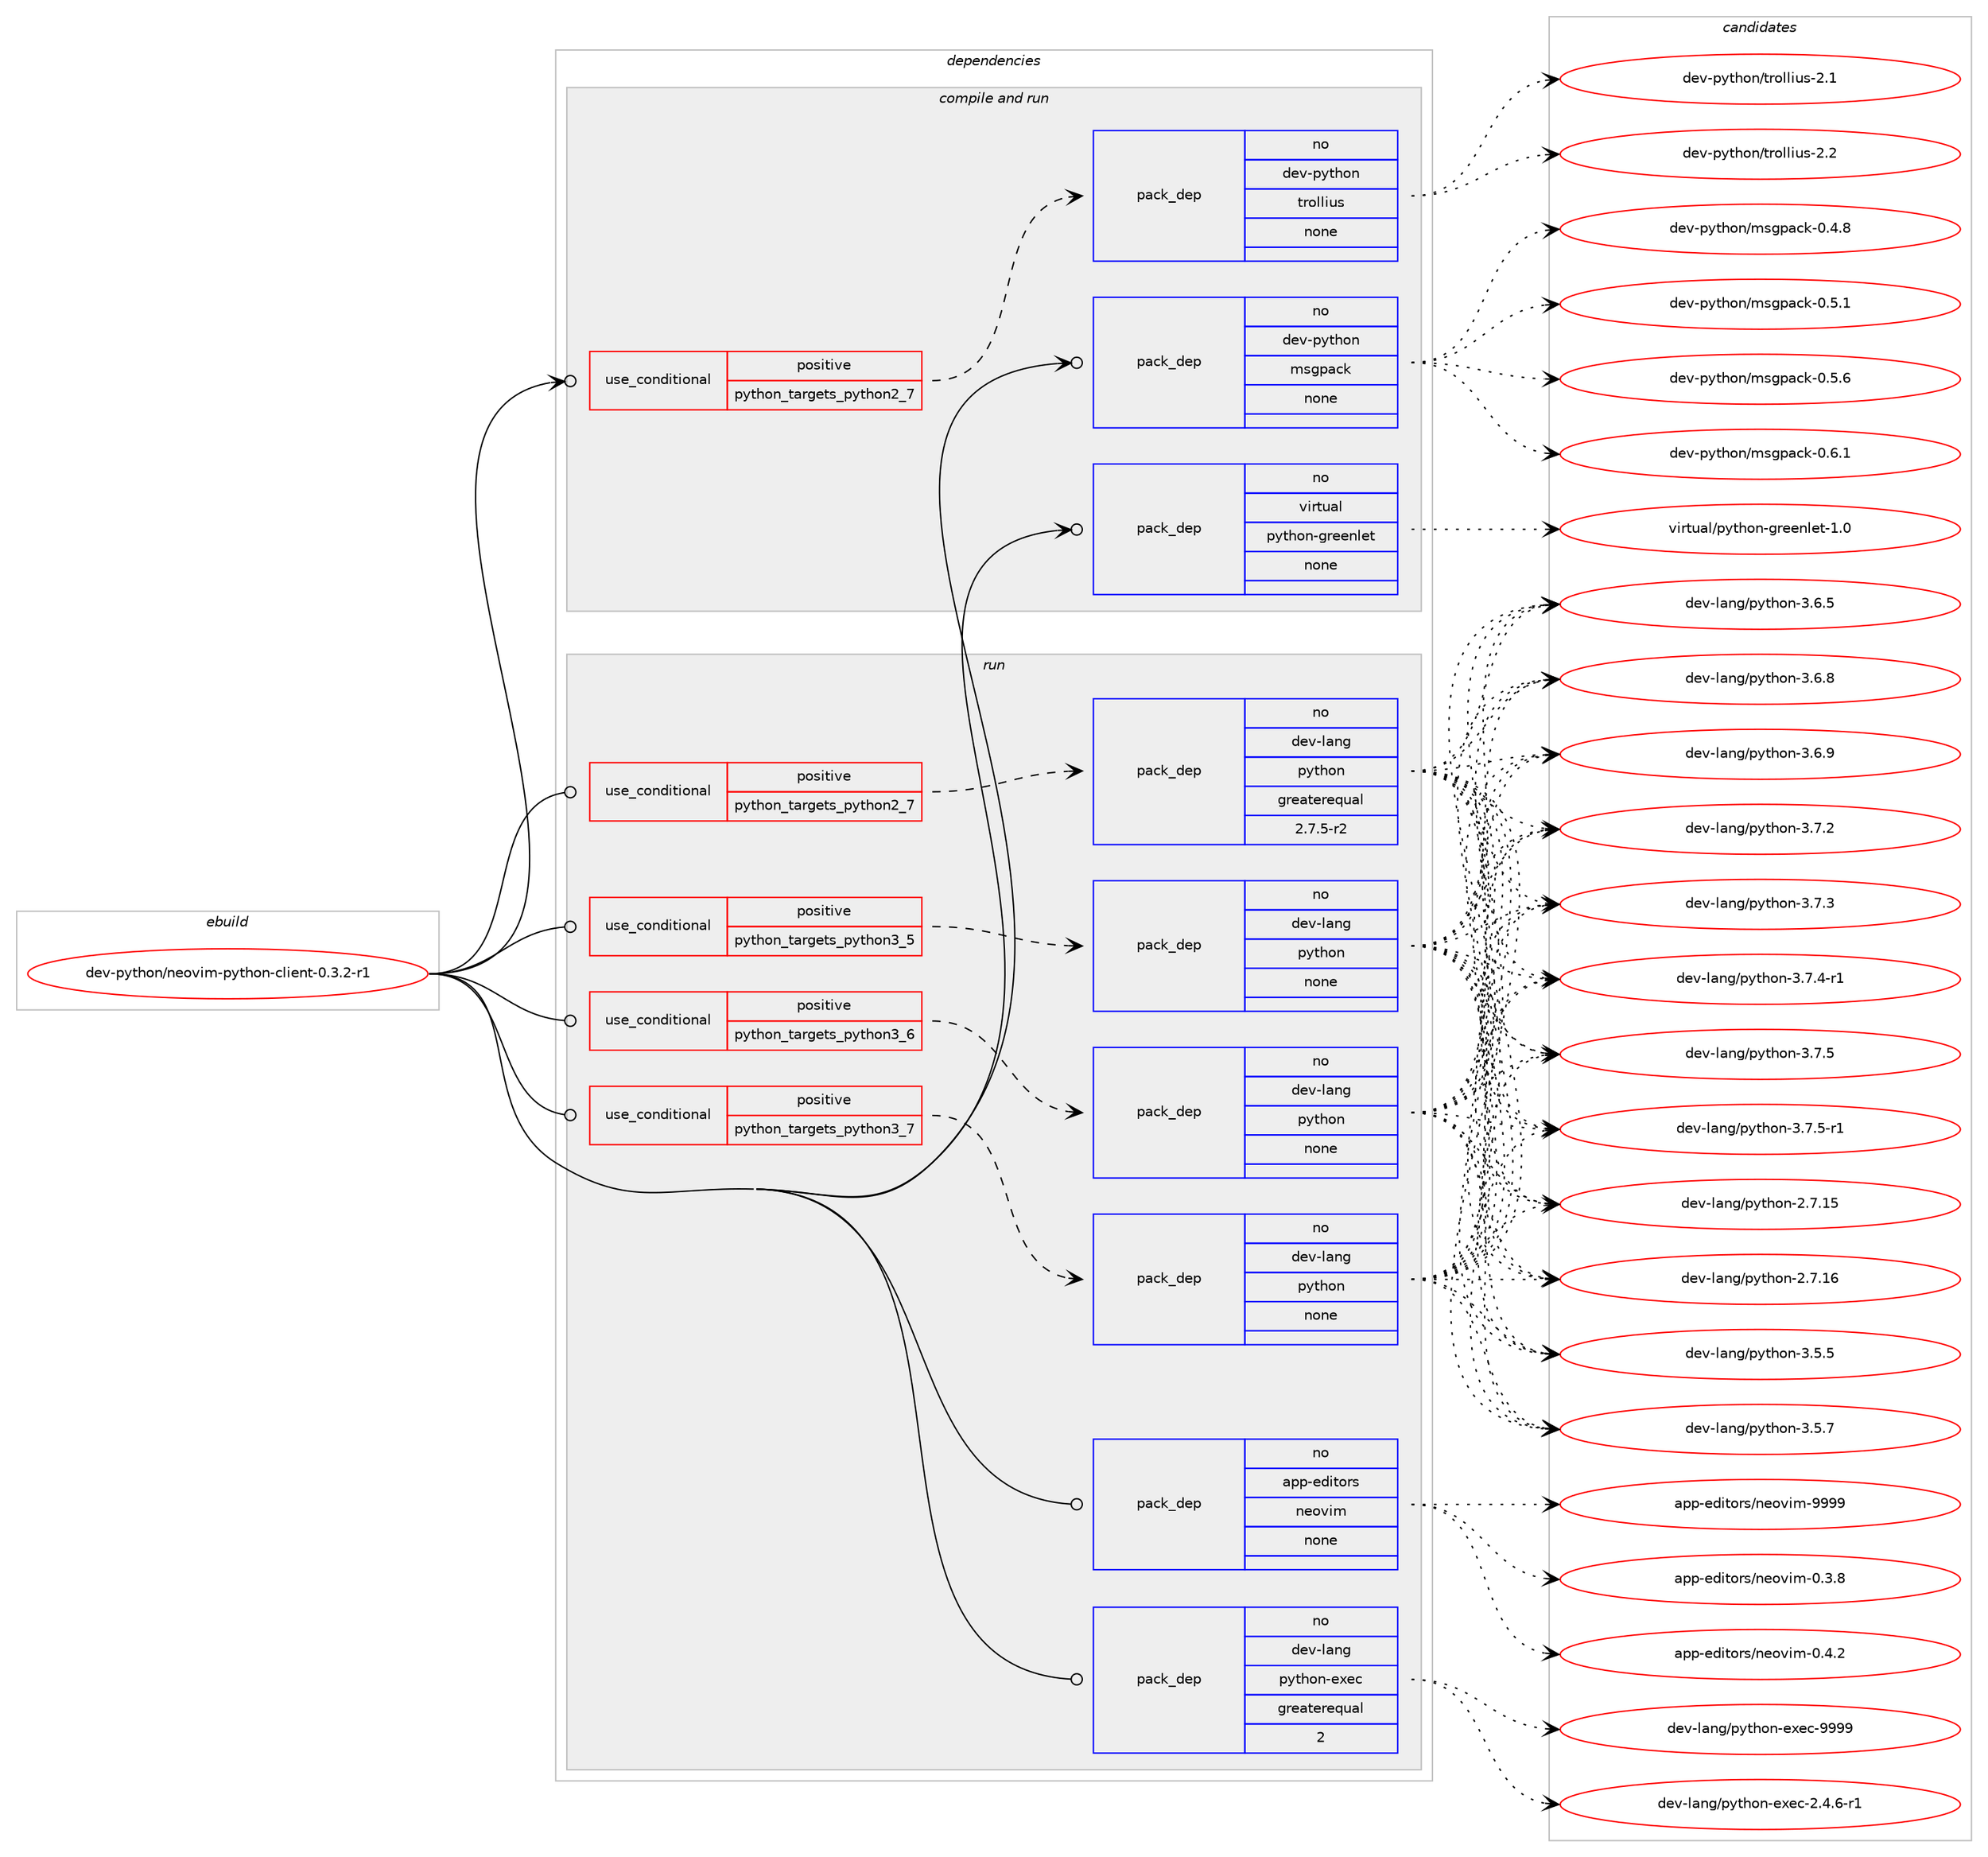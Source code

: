 digraph prolog {

# *************
# Graph options
# *************

newrank=true;
concentrate=true;
compound=true;
graph [rankdir=LR,fontname=Helvetica,fontsize=10,ranksep=1.5];#, ranksep=2.5, nodesep=0.2];
edge  [arrowhead=vee];
node  [fontname=Helvetica,fontsize=10];

# **********
# The ebuild
# **********

subgraph cluster_leftcol {
color=gray;
rank=same;
label=<<i>ebuild</i>>;
id [label="dev-python/neovim-python-client-0.3.2-r1", color=red, width=4, href="../dev-python/neovim-python-client-0.3.2-r1.svg"];
}

# ****************
# The dependencies
# ****************

subgraph cluster_midcol {
color=gray;
label=<<i>dependencies</i>>;
subgraph cluster_compile {
fillcolor="#eeeeee";
style=filled;
label=<<i>compile</i>>;
}
subgraph cluster_compileandrun {
fillcolor="#eeeeee";
style=filled;
label=<<i>compile and run</i>>;
subgraph cond143000 {
dependency616185 [label=<<TABLE BORDER="0" CELLBORDER="1" CELLSPACING="0" CELLPADDING="4"><TR><TD ROWSPAN="3" CELLPADDING="10">use_conditional</TD></TR><TR><TD>positive</TD></TR><TR><TD>python_targets_python2_7</TD></TR></TABLE>>, shape=none, color=red];
subgraph pack461380 {
dependency616186 [label=<<TABLE BORDER="0" CELLBORDER="1" CELLSPACING="0" CELLPADDING="4" WIDTH="220"><TR><TD ROWSPAN="6" CELLPADDING="30">pack_dep</TD></TR><TR><TD WIDTH="110">no</TD></TR><TR><TD>dev-python</TD></TR><TR><TD>trollius</TD></TR><TR><TD>none</TD></TR><TR><TD></TD></TR></TABLE>>, shape=none, color=blue];
}
dependency616185:e -> dependency616186:w [weight=20,style="dashed",arrowhead="vee"];
}
id:e -> dependency616185:w [weight=20,style="solid",arrowhead="odotvee"];
subgraph pack461381 {
dependency616187 [label=<<TABLE BORDER="0" CELLBORDER="1" CELLSPACING="0" CELLPADDING="4" WIDTH="220"><TR><TD ROWSPAN="6" CELLPADDING="30">pack_dep</TD></TR><TR><TD WIDTH="110">no</TD></TR><TR><TD>dev-python</TD></TR><TR><TD>msgpack</TD></TR><TR><TD>none</TD></TR><TR><TD></TD></TR></TABLE>>, shape=none, color=blue];
}
id:e -> dependency616187:w [weight=20,style="solid",arrowhead="odotvee"];
subgraph pack461382 {
dependency616188 [label=<<TABLE BORDER="0" CELLBORDER="1" CELLSPACING="0" CELLPADDING="4" WIDTH="220"><TR><TD ROWSPAN="6" CELLPADDING="30">pack_dep</TD></TR><TR><TD WIDTH="110">no</TD></TR><TR><TD>virtual</TD></TR><TR><TD>python-greenlet</TD></TR><TR><TD>none</TD></TR><TR><TD></TD></TR></TABLE>>, shape=none, color=blue];
}
id:e -> dependency616188:w [weight=20,style="solid",arrowhead="odotvee"];
}
subgraph cluster_run {
fillcolor="#eeeeee";
style=filled;
label=<<i>run</i>>;
subgraph cond143001 {
dependency616189 [label=<<TABLE BORDER="0" CELLBORDER="1" CELLSPACING="0" CELLPADDING="4"><TR><TD ROWSPAN="3" CELLPADDING="10">use_conditional</TD></TR><TR><TD>positive</TD></TR><TR><TD>python_targets_python2_7</TD></TR></TABLE>>, shape=none, color=red];
subgraph pack461383 {
dependency616190 [label=<<TABLE BORDER="0" CELLBORDER="1" CELLSPACING="0" CELLPADDING="4" WIDTH="220"><TR><TD ROWSPAN="6" CELLPADDING="30">pack_dep</TD></TR><TR><TD WIDTH="110">no</TD></TR><TR><TD>dev-lang</TD></TR><TR><TD>python</TD></TR><TR><TD>greaterequal</TD></TR><TR><TD>2.7.5-r2</TD></TR></TABLE>>, shape=none, color=blue];
}
dependency616189:e -> dependency616190:w [weight=20,style="dashed",arrowhead="vee"];
}
id:e -> dependency616189:w [weight=20,style="solid",arrowhead="odot"];
subgraph cond143002 {
dependency616191 [label=<<TABLE BORDER="0" CELLBORDER="1" CELLSPACING="0" CELLPADDING="4"><TR><TD ROWSPAN="3" CELLPADDING="10">use_conditional</TD></TR><TR><TD>positive</TD></TR><TR><TD>python_targets_python3_5</TD></TR></TABLE>>, shape=none, color=red];
subgraph pack461384 {
dependency616192 [label=<<TABLE BORDER="0" CELLBORDER="1" CELLSPACING="0" CELLPADDING="4" WIDTH="220"><TR><TD ROWSPAN="6" CELLPADDING="30">pack_dep</TD></TR><TR><TD WIDTH="110">no</TD></TR><TR><TD>dev-lang</TD></TR><TR><TD>python</TD></TR><TR><TD>none</TD></TR><TR><TD></TD></TR></TABLE>>, shape=none, color=blue];
}
dependency616191:e -> dependency616192:w [weight=20,style="dashed",arrowhead="vee"];
}
id:e -> dependency616191:w [weight=20,style="solid",arrowhead="odot"];
subgraph cond143003 {
dependency616193 [label=<<TABLE BORDER="0" CELLBORDER="1" CELLSPACING="0" CELLPADDING="4"><TR><TD ROWSPAN="3" CELLPADDING="10">use_conditional</TD></TR><TR><TD>positive</TD></TR><TR><TD>python_targets_python3_6</TD></TR></TABLE>>, shape=none, color=red];
subgraph pack461385 {
dependency616194 [label=<<TABLE BORDER="0" CELLBORDER="1" CELLSPACING="0" CELLPADDING="4" WIDTH="220"><TR><TD ROWSPAN="6" CELLPADDING="30">pack_dep</TD></TR><TR><TD WIDTH="110">no</TD></TR><TR><TD>dev-lang</TD></TR><TR><TD>python</TD></TR><TR><TD>none</TD></TR><TR><TD></TD></TR></TABLE>>, shape=none, color=blue];
}
dependency616193:e -> dependency616194:w [weight=20,style="dashed",arrowhead="vee"];
}
id:e -> dependency616193:w [weight=20,style="solid",arrowhead="odot"];
subgraph cond143004 {
dependency616195 [label=<<TABLE BORDER="0" CELLBORDER="1" CELLSPACING="0" CELLPADDING="4"><TR><TD ROWSPAN="3" CELLPADDING="10">use_conditional</TD></TR><TR><TD>positive</TD></TR><TR><TD>python_targets_python3_7</TD></TR></TABLE>>, shape=none, color=red];
subgraph pack461386 {
dependency616196 [label=<<TABLE BORDER="0" CELLBORDER="1" CELLSPACING="0" CELLPADDING="4" WIDTH="220"><TR><TD ROWSPAN="6" CELLPADDING="30">pack_dep</TD></TR><TR><TD WIDTH="110">no</TD></TR><TR><TD>dev-lang</TD></TR><TR><TD>python</TD></TR><TR><TD>none</TD></TR><TR><TD></TD></TR></TABLE>>, shape=none, color=blue];
}
dependency616195:e -> dependency616196:w [weight=20,style="dashed",arrowhead="vee"];
}
id:e -> dependency616195:w [weight=20,style="solid",arrowhead="odot"];
subgraph pack461387 {
dependency616197 [label=<<TABLE BORDER="0" CELLBORDER="1" CELLSPACING="0" CELLPADDING="4" WIDTH="220"><TR><TD ROWSPAN="6" CELLPADDING="30">pack_dep</TD></TR><TR><TD WIDTH="110">no</TD></TR><TR><TD>app-editors</TD></TR><TR><TD>neovim</TD></TR><TR><TD>none</TD></TR><TR><TD></TD></TR></TABLE>>, shape=none, color=blue];
}
id:e -> dependency616197:w [weight=20,style="solid",arrowhead="odot"];
subgraph pack461388 {
dependency616198 [label=<<TABLE BORDER="0" CELLBORDER="1" CELLSPACING="0" CELLPADDING="4" WIDTH="220"><TR><TD ROWSPAN="6" CELLPADDING="30">pack_dep</TD></TR><TR><TD WIDTH="110">no</TD></TR><TR><TD>dev-lang</TD></TR><TR><TD>python-exec</TD></TR><TR><TD>greaterequal</TD></TR><TR><TD>2</TD></TR></TABLE>>, shape=none, color=blue];
}
id:e -> dependency616198:w [weight=20,style="solid",arrowhead="odot"];
}
}

# **************
# The candidates
# **************

subgraph cluster_choices {
rank=same;
color=gray;
label=<<i>candidates</i>>;

subgraph choice461380 {
color=black;
nodesep=1;
choice100101118451121211161041111104711611411110810810511711545504649 [label="dev-python/trollius-2.1", color=red, width=4,href="../dev-python/trollius-2.1.svg"];
choice100101118451121211161041111104711611411110810810511711545504650 [label="dev-python/trollius-2.2", color=red, width=4,href="../dev-python/trollius-2.2.svg"];
dependency616186:e -> choice100101118451121211161041111104711611411110810810511711545504649:w [style=dotted,weight="100"];
dependency616186:e -> choice100101118451121211161041111104711611411110810810511711545504650:w [style=dotted,weight="100"];
}
subgraph choice461381 {
color=black;
nodesep=1;
choice10010111845112121116104111110471091151031129799107454846524656 [label="dev-python/msgpack-0.4.8", color=red, width=4,href="../dev-python/msgpack-0.4.8.svg"];
choice10010111845112121116104111110471091151031129799107454846534649 [label="dev-python/msgpack-0.5.1", color=red, width=4,href="../dev-python/msgpack-0.5.1.svg"];
choice10010111845112121116104111110471091151031129799107454846534654 [label="dev-python/msgpack-0.5.6", color=red, width=4,href="../dev-python/msgpack-0.5.6.svg"];
choice10010111845112121116104111110471091151031129799107454846544649 [label="dev-python/msgpack-0.6.1", color=red, width=4,href="../dev-python/msgpack-0.6.1.svg"];
dependency616187:e -> choice10010111845112121116104111110471091151031129799107454846524656:w [style=dotted,weight="100"];
dependency616187:e -> choice10010111845112121116104111110471091151031129799107454846534649:w [style=dotted,weight="100"];
dependency616187:e -> choice10010111845112121116104111110471091151031129799107454846534654:w [style=dotted,weight="100"];
dependency616187:e -> choice10010111845112121116104111110471091151031129799107454846544649:w [style=dotted,weight="100"];
}
subgraph choice461382 {
color=black;
nodesep=1;
choice11810511411611797108471121211161041111104510311410110111010810111645494648 [label="virtual/python-greenlet-1.0", color=red, width=4,href="../virtual/python-greenlet-1.0.svg"];
dependency616188:e -> choice11810511411611797108471121211161041111104510311410110111010810111645494648:w [style=dotted,weight="100"];
}
subgraph choice461383 {
color=black;
nodesep=1;
choice10010111845108971101034711212111610411111045504655464953 [label="dev-lang/python-2.7.15", color=red, width=4,href="../dev-lang/python-2.7.15.svg"];
choice10010111845108971101034711212111610411111045504655464954 [label="dev-lang/python-2.7.16", color=red, width=4,href="../dev-lang/python-2.7.16.svg"];
choice100101118451089711010347112121116104111110455146534653 [label="dev-lang/python-3.5.5", color=red, width=4,href="../dev-lang/python-3.5.5.svg"];
choice100101118451089711010347112121116104111110455146534655 [label="dev-lang/python-3.5.7", color=red, width=4,href="../dev-lang/python-3.5.7.svg"];
choice100101118451089711010347112121116104111110455146544653 [label="dev-lang/python-3.6.5", color=red, width=4,href="../dev-lang/python-3.6.5.svg"];
choice100101118451089711010347112121116104111110455146544656 [label="dev-lang/python-3.6.8", color=red, width=4,href="../dev-lang/python-3.6.8.svg"];
choice100101118451089711010347112121116104111110455146544657 [label="dev-lang/python-3.6.9", color=red, width=4,href="../dev-lang/python-3.6.9.svg"];
choice100101118451089711010347112121116104111110455146554650 [label="dev-lang/python-3.7.2", color=red, width=4,href="../dev-lang/python-3.7.2.svg"];
choice100101118451089711010347112121116104111110455146554651 [label="dev-lang/python-3.7.3", color=red, width=4,href="../dev-lang/python-3.7.3.svg"];
choice1001011184510897110103471121211161041111104551465546524511449 [label="dev-lang/python-3.7.4-r1", color=red, width=4,href="../dev-lang/python-3.7.4-r1.svg"];
choice100101118451089711010347112121116104111110455146554653 [label="dev-lang/python-3.7.5", color=red, width=4,href="../dev-lang/python-3.7.5.svg"];
choice1001011184510897110103471121211161041111104551465546534511449 [label="dev-lang/python-3.7.5-r1", color=red, width=4,href="../dev-lang/python-3.7.5-r1.svg"];
dependency616190:e -> choice10010111845108971101034711212111610411111045504655464953:w [style=dotted,weight="100"];
dependency616190:e -> choice10010111845108971101034711212111610411111045504655464954:w [style=dotted,weight="100"];
dependency616190:e -> choice100101118451089711010347112121116104111110455146534653:w [style=dotted,weight="100"];
dependency616190:e -> choice100101118451089711010347112121116104111110455146534655:w [style=dotted,weight="100"];
dependency616190:e -> choice100101118451089711010347112121116104111110455146544653:w [style=dotted,weight="100"];
dependency616190:e -> choice100101118451089711010347112121116104111110455146544656:w [style=dotted,weight="100"];
dependency616190:e -> choice100101118451089711010347112121116104111110455146544657:w [style=dotted,weight="100"];
dependency616190:e -> choice100101118451089711010347112121116104111110455146554650:w [style=dotted,weight="100"];
dependency616190:e -> choice100101118451089711010347112121116104111110455146554651:w [style=dotted,weight="100"];
dependency616190:e -> choice1001011184510897110103471121211161041111104551465546524511449:w [style=dotted,weight="100"];
dependency616190:e -> choice100101118451089711010347112121116104111110455146554653:w [style=dotted,weight="100"];
dependency616190:e -> choice1001011184510897110103471121211161041111104551465546534511449:w [style=dotted,weight="100"];
}
subgraph choice461384 {
color=black;
nodesep=1;
choice10010111845108971101034711212111610411111045504655464953 [label="dev-lang/python-2.7.15", color=red, width=4,href="../dev-lang/python-2.7.15.svg"];
choice10010111845108971101034711212111610411111045504655464954 [label="dev-lang/python-2.7.16", color=red, width=4,href="../dev-lang/python-2.7.16.svg"];
choice100101118451089711010347112121116104111110455146534653 [label="dev-lang/python-3.5.5", color=red, width=4,href="../dev-lang/python-3.5.5.svg"];
choice100101118451089711010347112121116104111110455146534655 [label="dev-lang/python-3.5.7", color=red, width=4,href="../dev-lang/python-3.5.7.svg"];
choice100101118451089711010347112121116104111110455146544653 [label="dev-lang/python-3.6.5", color=red, width=4,href="../dev-lang/python-3.6.5.svg"];
choice100101118451089711010347112121116104111110455146544656 [label="dev-lang/python-3.6.8", color=red, width=4,href="../dev-lang/python-3.6.8.svg"];
choice100101118451089711010347112121116104111110455146544657 [label="dev-lang/python-3.6.9", color=red, width=4,href="../dev-lang/python-3.6.9.svg"];
choice100101118451089711010347112121116104111110455146554650 [label="dev-lang/python-3.7.2", color=red, width=4,href="../dev-lang/python-3.7.2.svg"];
choice100101118451089711010347112121116104111110455146554651 [label="dev-lang/python-3.7.3", color=red, width=4,href="../dev-lang/python-3.7.3.svg"];
choice1001011184510897110103471121211161041111104551465546524511449 [label="dev-lang/python-3.7.4-r1", color=red, width=4,href="../dev-lang/python-3.7.4-r1.svg"];
choice100101118451089711010347112121116104111110455146554653 [label="dev-lang/python-3.7.5", color=red, width=4,href="../dev-lang/python-3.7.5.svg"];
choice1001011184510897110103471121211161041111104551465546534511449 [label="dev-lang/python-3.7.5-r1", color=red, width=4,href="../dev-lang/python-3.7.5-r1.svg"];
dependency616192:e -> choice10010111845108971101034711212111610411111045504655464953:w [style=dotted,weight="100"];
dependency616192:e -> choice10010111845108971101034711212111610411111045504655464954:w [style=dotted,weight="100"];
dependency616192:e -> choice100101118451089711010347112121116104111110455146534653:w [style=dotted,weight="100"];
dependency616192:e -> choice100101118451089711010347112121116104111110455146534655:w [style=dotted,weight="100"];
dependency616192:e -> choice100101118451089711010347112121116104111110455146544653:w [style=dotted,weight="100"];
dependency616192:e -> choice100101118451089711010347112121116104111110455146544656:w [style=dotted,weight="100"];
dependency616192:e -> choice100101118451089711010347112121116104111110455146544657:w [style=dotted,weight="100"];
dependency616192:e -> choice100101118451089711010347112121116104111110455146554650:w [style=dotted,weight="100"];
dependency616192:e -> choice100101118451089711010347112121116104111110455146554651:w [style=dotted,weight="100"];
dependency616192:e -> choice1001011184510897110103471121211161041111104551465546524511449:w [style=dotted,weight="100"];
dependency616192:e -> choice100101118451089711010347112121116104111110455146554653:w [style=dotted,weight="100"];
dependency616192:e -> choice1001011184510897110103471121211161041111104551465546534511449:w [style=dotted,weight="100"];
}
subgraph choice461385 {
color=black;
nodesep=1;
choice10010111845108971101034711212111610411111045504655464953 [label="dev-lang/python-2.7.15", color=red, width=4,href="../dev-lang/python-2.7.15.svg"];
choice10010111845108971101034711212111610411111045504655464954 [label="dev-lang/python-2.7.16", color=red, width=4,href="../dev-lang/python-2.7.16.svg"];
choice100101118451089711010347112121116104111110455146534653 [label="dev-lang/python-3.5.5", color=red, width=4,href="../dev-lang/python-3.5.5.svg"];
choice100101118451089711010347112121116104111110455146534655 [label="dev-lang/python-3.5.7", color=red, width=4,href="../dev-lang/python-3.5.7.svg"];
choice100101118451089711010347112121116104111110455146544653 [label="dev-lang/python-3.6.5", color=red, width=4,href="../dev-lang/python-3.6.5.svg"];
choice100101118451089711010347112121116104111110455146544656 [label="dev-lang/python-3.6.8", color=red, width=4,href="../dev-lang/python-3.6.8.svg"];
choice100101118451089711010347112121116104111110455146544657 [label="dev-lang/python-3.6.9", color=red, width=4,href="../dev-lang/python-3.6.9.svg"];
choice100101118451089711010347112121116104111110455146554650 [label="dev-lang/python-3.7.2", color=red, width=4,href="../dev-lang/python-3.7.2.svg"];
choice100101118451089711010347112121116104111110455146554651 [label="dev-lang/python-3.7.3", color=red, width=4,href="../dev-lang/python-3.7.3.svg"];
choice1001011184510897110103471121211161041111104551465546524511449 [label="dev-lang/python-3.7.4-r1", color=red, width=4,href="../dev-lang/python-3.7.4-r1.svg"];
choice100101118451089711010347112121116104111110455146554653 [label="dev-lang/python-3.7.5", color=red, width=4,href="../dev-lang/python-3.7.5.svg"];
choice1001011184510897110103471121211161041111104551465546534511449 [label="dev-lang/python-3.7.5-r1", color=red, width=4,href="../dev-lang/python-3.7.5-r1.svg"];
dependency616194:e -> choice10010111845108971101034711212111610411111045504655464953:w [style=dotted,weight="100"];
dependency616194:e -> choice10010111845108971101034711212111610411111045504655464954:w [style=dotted,weight="100"];
dependency616194:e -> choice100101118451089711010347112121116104111110455146534653:w [style=dotted,weight="100"];
dependency616194:e -> choice100101118451089711010347112121116104111110455146534655:w [style=dotted,weight="100"];
dependency616194:e -> choice100101118451089711010347112121116104111110455146544653:w [style=dotted,weight="100"];
dependency616194:e -> choice100101118451089711010347112121116104111110455146544656:w [style=dotted,weight="100"];
dependency616194:e -> choice100101118451089711010347112121116104111110455146544657:w [style=dotted,weight="100"];
dependency616194:e -> choice100101118451089711010347112121116104111110455146554650:w [style=dotted,weight="100"];
dependency616194:e -> choice100101118451089711010347112121116104111110455146554651:w [style=dotted,weight="100"];
dependency616194:e -> choice1001011184510897110103471121211161041111104551465546524511449:w [style=dotted,weight="100"];
dependency616194:e -> choice100101118451089711010347112121116104111110455146554653:w [style=dotted,weight="100"];
dependency616194:e -> choice1001011184510897110103471121211161041111104551465546534511449:w [style=dotted,weight="100"];
}
subgraph choice461386 {
color=black;
nodesep=1;
choice10010111845108971101034711212111610411111045504655464953 [label="dev-lang/python-2.7.15", color=red, width=4,href="../dev-lang/python-2.7.15.svg"];
choice10010111845108971101034711212111610411111045504655464954 [label="dev-lang/python-2.7.16", color=red, width=4,href="../dev-lang/python-2.7.16.svg"];
choice100101118451089711010347112121116104111110455146534653 [label="dev-lang/python-3.5.5", color=red, width=4,href="../dev-lang/python-3.5.5.svg"];
choice100101118451089711010347112121116104111110455146534655 [label="dev-lang/python-3.5.7", color=red, width=4,href="../dev-lang/python-3.5.7.svg"];
choice100101118451089711010347112121116104111110455146544653 [label="dev-lang/python-3.6.5", color=red, width=4,href="../dev-lang/python-3.6.5.svg"];
choice100101118451089711010347112121116104111110455146544656 [label="dev-lang/python-3.6.8", color=red, width=4,href="../dev-lang/python-3.6.8.svg"];
choice100101118451089711010347112121116104111110455146544657 [label="dev-lang/python-3.6.9", color=red, width=4,href="../dev-lang/python-3.6.9.svg"];
choice100101118451089711010347112121116104111110455146554650 [label="dev-lang/python-3.7.2", color=red, width=4,href="../dev-lang/python-3.7.2.svg"];
choice100101118451089711010347112121116104111110455146554651 [label="dev-lang/python-3.7.3", color=red, width=4,href="../dev-lang/python-3.7.3.svg"];
choice1001011184510897110103471121211161041111104551465546524511449 [label="dev-lang/python-3.7.4-r1", color=red, width=4,href="../dev-lang/python-3.7.4-r1.svg"];
choice100101118451089711010347112121116104111110455146554653 [label="dev-lang/python-3.7.5", color=red, width=4,href="../dev-lang/python-3.7.5.svg"];
choice1001011184510897110103471121211161041111104551465546534511449 [label="dev-lang/python-3.7.5-r1", color=red, width=4,href="../dev-lang/python-3.7.5-r1.svg"];
dependency616196:e -> choice10010111845108971101034711212111610411111045504655464953:w [style=dotted,weight="100"];
dependency616196:e -> choice10010111845108971101034711212111610411111045504655464954:w [style=dotted,weight="100"];
dependency616196:e -> choice100101118451089711010347112121116104111110455146534653:w [style=dotted,weight="100"];
dependency616196:e -> choice100101118451089711010347112121116104111110455146534655:w [style=dotted,weight="100"];
dependency616196:e -> choice100101118451089711010347112121116104111110455146544653:w [style=dotted,weight="100"];
dependency616196:e -> choice100101118451089711010347112121116104111110455146544656:w [style=dotted,weight="100"];
dependency616196:e -> choice100101118451089711010347112121116104111110455146544657:w [style=dotted,weight="100"];
dependency616196:e -> choice100101118451089711010347112121116104111110455146554650:w [style=dotted,weight="100"];
dependency616196:e -> choice100101118451089711010347112121116104111110455146554651:w [style=dotted,weight="100"];
dependency616196:e -> choice1001011184510897110103471121211161041111104551465546524511449:w [style=dotted,weight="100"];
dependency616196:e -> choice100101118451089711010347112121116104111110455146554653:w [style=dotted,weight="100"];
dependency616196:e -> choice1001011184510897110103471121211161041111104551465546534511449:w [style=dotted,weight="100"];
}
subgraph choice461387 {
color=black;
nodesep=1;
choice971121124510110010511611111411547110101111118105109454846514656 [label="app-editors/neovim-0.3.8", color=red, width=4,href="../app-editors/neovim-0.3.8.svg"];
choice971121124510110010511611111411547110101111118105109454846524650 [label="app-editors/neovim-0.4.2", color=red, width=4,href="../app-editors/neovim-0.4.2.svg"];
choice9711211245101100105116111114115471101011111181051094557575757 [label="app-editors/neovim-9999", color=red, width=4,href="../app-editors/neovim-9999.svg"];
dependency616197:e -> choice971121124510110010511611111411547110101111118105109454846514656:w [style=dotted,weight="100"];
dependency616197:e -> choice971121124510110010511611111411547110101111118105109454846524650:w [style=dotted,weight="100"];
dependency616197:e -> choice9711211245101100105116111114115471101011111181051094557575757:w [style=dotted,weight="100"];
}
subgraph choice461388 {
color=black;
nodesep=1;
choice10010111845108971101034711212111610411111045101120101994550465246544511449 [label="dev-lang/python-exec-2.4.6-r1", color=red, width=4,href="../dev-lang/python-exec-2.4.6-r1.svg"];
choice10010111845108971101034711212111610411111045101120101994557575757 [label="dev-lang/python-exec-9999", color=red, width=4,href="../dev-lang/python-exec-9999.svg"];
dependency616198:e -> choice10010111845108971101034711212111610411111045101120101994550465246544511449:w [style=dotted,weight="100"];
dependency616198:e -> choice10010111845108971101034711212111610411111045101120101994557575757:w [style=dotted,weight="100"];
}
}

}
